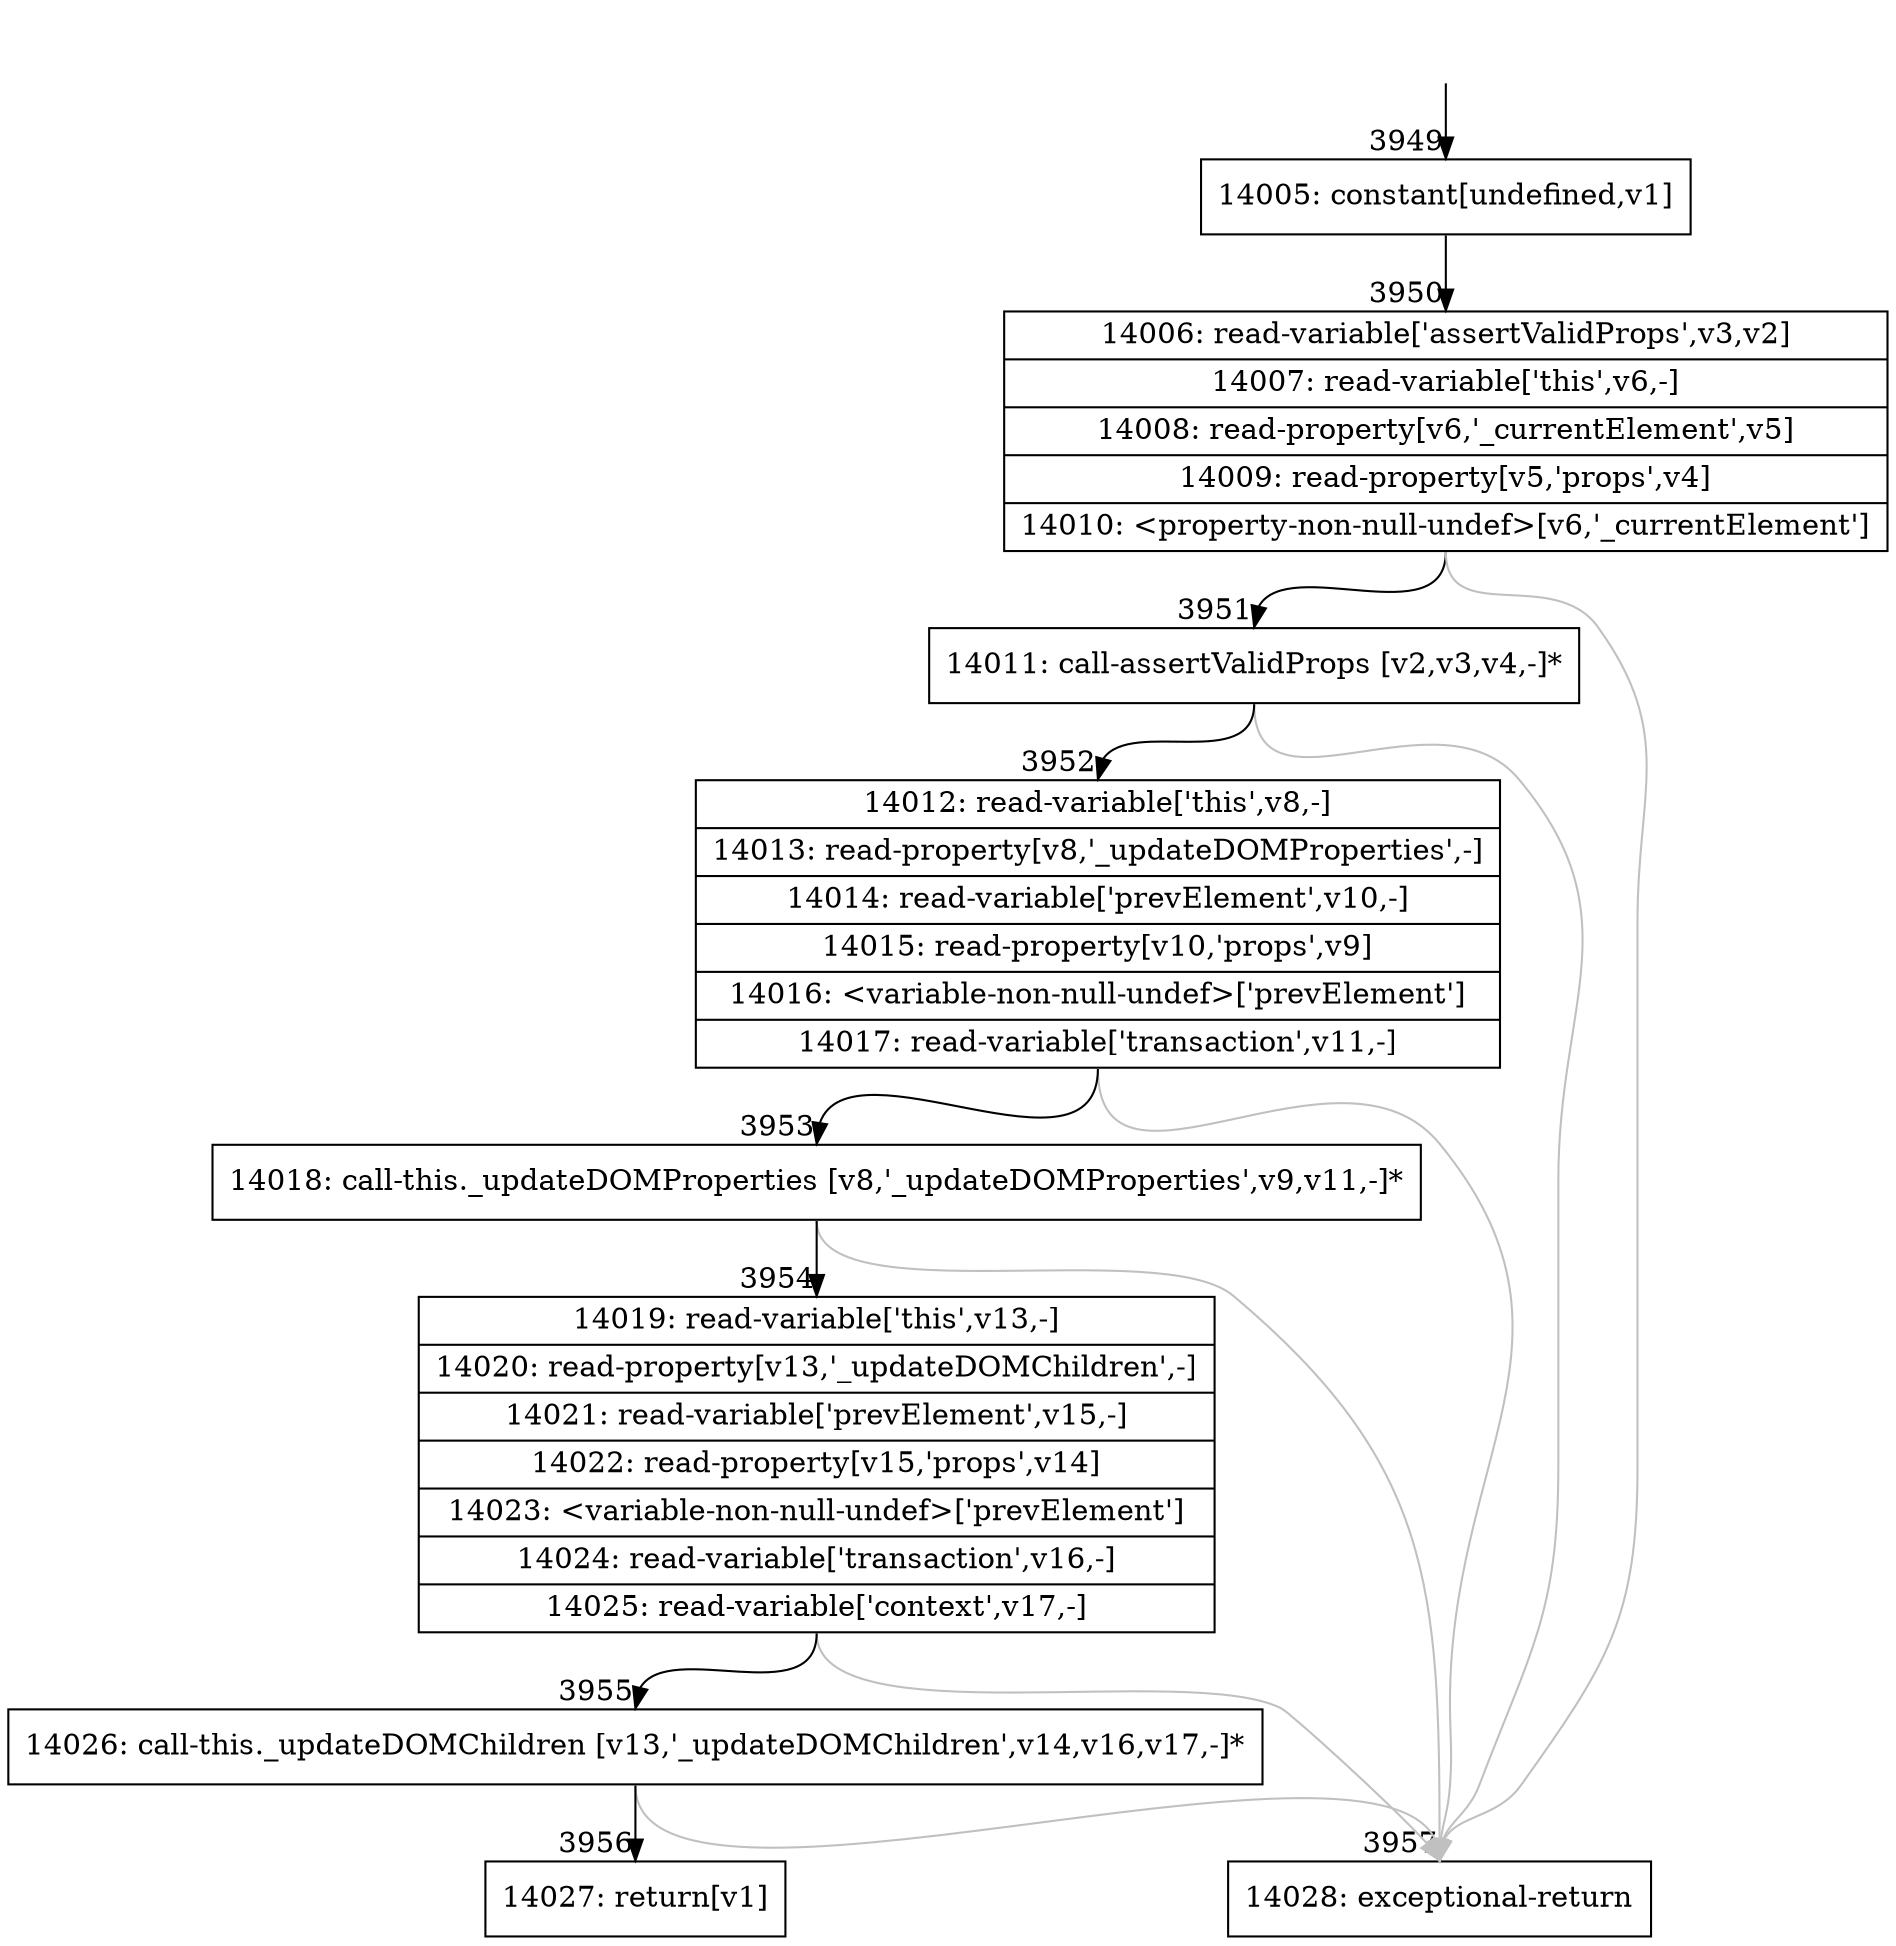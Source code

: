 digraph {
rankdir="TD"
BB_entry273[shape=none,label=""];
BB_entry273 -> BB3949 [tailport=s, headport=n, headlabel="    3949"]
BB3949 [shape=record label="{14005: constant[undefined,v1]}" ] 
BB3949 -> BB3950 [tailport=s, headport=n, headlabel="      3950"]
BB3950 [shape=record label="{14006: read-variable['assertValidProps',v3,v2]|14007: read-variable['this',v6,-]|14008: read-property[v6,'_currentElement',v5]|14009: read-property[v5,'props',v4]|14010: \<property-non-null-undef\>[v6,'_currentElement']}" ] 
BB3950 -> BB3951 [tailport=s, headport=n, headlabel="      3951"]
BB3950 -> BB3957 [tailport=s, headport=n, color=gray, headlabel="      3957"]
BB3951 [shape=record label="{14011: call-assertValidProps [v2,v3,v4,-]*}" ] 
BB3951 -> BB3952 [tailport=s, headport=n, headlabel="      3952"]
BB3951 -> BB3957 [tailport=s, headport=n, color=gray]
BB3952 [shape=record label="{14012: read-variable['this',v8,-]|14013: read-property[v8,'_updateDOMProperties',-]|14014: read-variable['prevElement',v10,-]|14015: read-property[v10,'props',v9]|14016: \<variable-non-null-undef\>['prevElement']|14017: read-variable['transaction',v11,-]}" ] 
BB3952 -> BB3953 [tailport=s, headport=n, headlabel="      3953"]
BB3952 -> BB3957 [tailport=s, headport=n, color=gray]
BB3953 [shape=record label="{14018: call-this._updateDOMProperties [v8,'_updateDOMProperties',v9,v11,-]*}" ] 
BB3953 -> BB3954 [tailport=s, headport=n, headlabel="      3954"]
BB3953 -> BB3957 [tailport=s, headport=n, color=gray]
BB3954 [shape=record label="{14019: read-variable['this',v13,-]|14020: read-property[v13,'_updateDOMChildren',-]|14021: read-variable['prevElement',v15,-]|14022: read-property[v15,'props',v14]|14023: \<variable-non-null-undef\>['prevElement']|14024: read-variable['transaction',v16,-]|14025: read-variable['context',v17,-]}" ] 
BB3954 -> BB3955 [tailport=s, headport=n, headlabel="      3955"]
BB3954 -> BB3957 [tailport=s, headport=n, color=gray]
BB3955 [shape=record label="{14026: call-this._updateDOMChildren [v13,'_updateDOMChildren',v14,v16,v17,-]*}" ] 
BB3955 -> BB3956 [tailport=s, headport=n, headlabel="      3956"]
BB3955 -> BB3957 [tailport=s, headport=n, color=gray]
BB3956 [shape=record label="{14027: return[v1]}" ] 
BB3957 [shape=record label="{14028: exceptional-return}" ] 
//#$~ 7731
}
